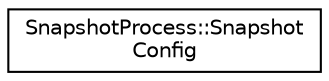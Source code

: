 digraph "Graphical Class Hierarchy"
{
 // LATEX_PDF_SIZE
  edge [fontname="Helvetica",fontsize="10",labelfontname="Helvetica",labelfontsize="10"];
  node [fontname="Helvetica",fontsize="10",shape=record];
  rankdir="LR";
  Node0 [label="SnapshotProcess::Snapshot\lConfig",height=0.2,width=0.4,color="black", fillcolor="white", style="filled",URL="$structSnapshotProcess_1_1SnapshotConfig.html",tooltip=" "];
}
